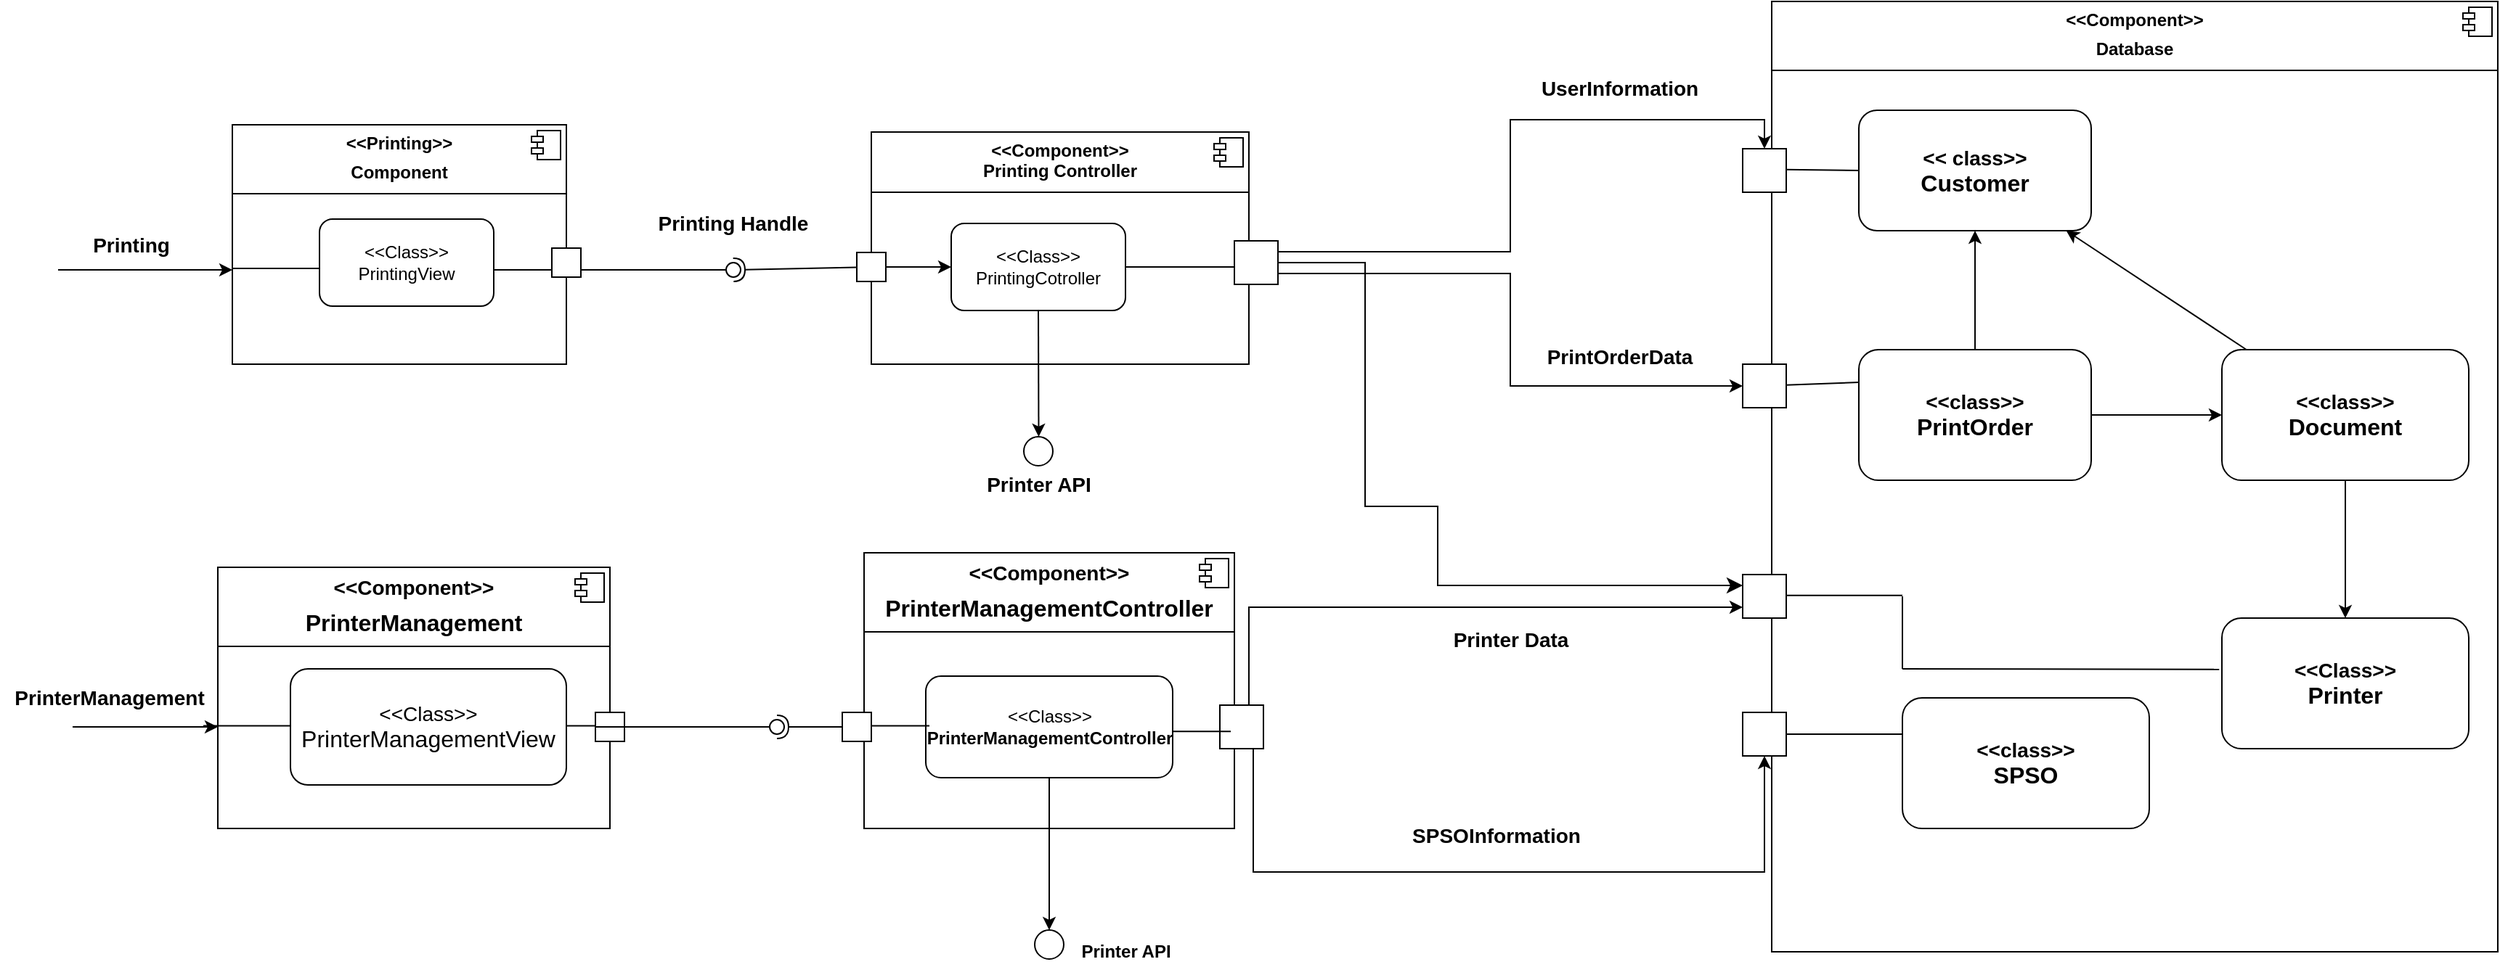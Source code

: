 <mxfile version="24.8.4">
  <diagram name="Page-1" id="5d7acffa-a066-3a61-03fe-96351882024d">
    <mxGraphModel dx="2926" dy="1008" grid="1" gridSize="10" guides="1" tooltips="1" connect="1" arrows="1" fold="1" page="1" pageScale="1" pageWidth="1100" pageHeight="850" background="#ffffff" math="0" shadow="0">
      <root>
        <mxCell id="0" />
        <mxCell id="1" parent="0" />
        <mxCell id="aN5ZnmayPE5M_bF5A8uI-13" value="&lt;p style=&quot;margin:0px;margin-top:6px;text-align:center;&quot;&gt;&lt;b&gt;&amp;lt;&amp;lt;Printing&amp;gt;&amp;gt;&lt;/b&gt;&lt;/p&gt;&lt;p style=&quot;margin:0px;margin-top:6px;text-align:center;&quot;&gt;&lt;b&gt;Component&lt;/b&gt;&lt;/p&gt;&lt;hr size=&quot;1&quot; style=&quot;border-style:solid;&quot;&gt;&lt;p style=&quot;margin:0px;margin-left:8px;&quot;&gt;&lt;br&gt;&lt;/p&gt;" style="align=left;overflow=fill;html=1;dropTarget=0;whiteSpace=wrap;" parent="1" vertex="1">
          <mxGeometry x="130" y="235" width="230" height="165" as="geometry" />
        </mxCell>
        <mxCell id="aN5ZnmayPE5M_bF5A8uI-14" value="" style="shape=component;jettyWidth=8;jettyHeight=4;" parent="aN5ZnmayPE5M_bF5A8uI-13" vertex="1">
          <mxGeometry x="1" width="20" height="20" relative="1" as="geometry">
            <mxPoint x="-24" y="4" as="offset" />
          </mxGeometry>
        </mxCell>
        <mxCell id="aN5ZnmayPE5M_bF5A8uI-16" value="&amp;lt;&amp;lt;Class&amp;gt;&amp;gt;&lt;div&gt;PrintingView&lt;/div&gt;" style="rounded=1;whiteSpace=wrap;html=1;" parent="1" vertex="1">
          <mxGeometry x="190" y="300" width="120" height="60" as="geometry" />
        </mxCell>
        <mxCell id="aN5ZnmayPE5M_bF5A8uI-34" value="" style="ellipse;whiteSpace=wrap;html=1;align=center;aspect=fixed;fillColor=none;strokeColor=none;resizable=0;perimeter=centerPerimeter;rotatable=0;allowArrows=0;points=[];outlineConnect=1;" parent="1" vertex="1">
          <mxGeometry x="480" y="335" width="10" height="10" as="geometry" />
        </mxCell>
        <mxCell id="aN5ZnmayPE5M_bF5A8uI-40" value="" style="rounded=0;orthogonalLoop=1;jettySize=auto;html=1;endArrow=halfCircle;endFill=0;endSize=6;strokeWidth=1;sketch=0;" parent="1" source="aN5ZnmayPE5M_bF5A8uI-62" target="aN5ZnmayPE5M_bF5A8uI-42" edge="1">
          <mxGeometry relative="1" as="geometry">
            <mxPoint x="550" y="335" as="sourcePoint" />
          </mxGeometry>
        </mxCell>
        <mxCell id="aN5ZnmayPE5M_bF5A8uI-41" value="" style="rounded=0;orthogonalLoop=1;jettySize=auto;html=1;endArrow=oval;endFill=0;sketch=0;sourcePerimeterSpacing=0;targetPerimeterSpacing=0;endSize=10;" parent="1" source="aN5ZnmayPE5M_bF5A8uI-24" target="aN5ZnmayPE5M_bF5A8uI-42" edge="1">
          <mxGeometry relative="1" as="geometry">
            <mxPoint x="455" y="335" as="sourcePoint" />
          </mxGeometry>
        </mxCell>
        <mxCell id="aN5ZnmayPE5M_bF5A8uI-42" value="" style="ellipse;whiteSpace=wrap;html=1;align=center;aspect=fixed;fillColor=none;strokeColor=none;resizable=0;perimeter=centerPerimeter;rotatable=0;allowArrows=0;points=[];outlineConnect=1;" parent="1" vertex="1">
          <mxGeometry x="470" y="330" width="10" height="10" as="geometry" />
        </mxCell>
        <mxCell id="aN5ZnmayPE5M_bF5A8uI-24" value="" style="line;strokeWidth=1;rotatable=0;dashed=0;labelPosition=right;align=left;verticalAlign=middle;spacingTop=0;spacingLeft=6;points=[];portConstraint=eastwest;" parent="1" vertex="1">
          <mxGeometry x="310" y="270" width="130" height="130" as="geometry" />
        </mxCell>
        <mxCell id="aN5ZnmayPE5M_bF5A8uI-44" style="edgeStyle=none;rounded=0;orthogonalLoop=1;jettySize=auto;html=1;exitX=0.5;exitY=1;exitDx=0;exitDy=0;" parent="1" source="aN5ZnmayPE5M_bF5A8uI-16" target="aN5ZnmayPE5M_bF5A8uI-16" edge="1">
          <mxGeometry relative="1" as="geometry" />
        </mxCell>
        <mxCell id="aN5ZnmayPE5M_bF5A8uI-46" value="" style="endArrow=none;html=1;rounded=0;" parent="1" edge="1">
          <mxGeometry width="50" height="50" relative="1" as="geometry">
            <mxPoint x="130" y="334" as="sourcePoint" />
            <mxPoint x="190" y="334" as="targetPoint" />
          </mxGeometry>
        </mxCell>
        <mxCell id="aN5ZnmayPE5M_bF5A8uI-47" value="" style="endArrow=classic;html=1;rounded=0;" parent="1" edge="1">
          <mxGeometry width="50" height="50" relative="1" as="geometry">
            <mxPoint x="10" y="335" as="sourcePoint" />
            <mxPoint x="130" y="335" as="targetPoint" />
          </mxGeometry>
        </mxCell>
        <mxCell id="aN5ZnmayPE5M_bF5A8uI-50" value="&lt;font style=&quot;font-size: 14px;&quot;&gt;&lt;b&gt;Printing&lt;/b&gt;&lt;/font&gt;" style="text;html=1;align=center;verticalAlign=middle;resizable=0;points=[];autosize=1;strokeColor=none;fillColor=none;" parent="1" vertex="1">
          <mxGeometry x="20" y="302.5" width="80" height="30" as="geometry" />
        </mxCell>
        <mxCell id="aN5ZnmayPE5M_bF5A8uI-51" value="&lt;font style=&quot;font-size: 14px;&quot;&gt;&lt;b&gt;Printing Handle&lt;/b&gt;&lt;/font&gt;" style="text;html=1;align=center;verticalAlign=middle;whiteSpace=wrap;rounded=0;" parent="1" vertex="1">
          <mxGeometry x="420" y="288" width="110" height="30" as="geometry" />
        </mxCell>
        <mxCell id="aN5ZnmayPE5M_bF5A8uI-52" value="" style="rounded=0;whiteSpace=wrap;html=1;" parent="1" vertex="1">
          <mxGeometry x="350" y="320" width="20" height="20" as="geometry" />
        </mxCell>
        <mxCell id="aN5ZnmayPE5M_bF5A8uI-58" value="&lt;p style=&quot;margin:0px;margin-top:6px;text-align:center;&quot;&gt;&lt;b&gt;&amp;lt;&amp;lt;Component&amp;gt;&amp;gt;&lt;br&gt;Printing Controller&lt;/b&gt;&lt;/p&gt;&lt;hr size=&quot;1&quot; style=&quot;border-style:solid;&quot;&gt;&lt;p style=&quot;margin:0px;margin-left:8px;&quot;&gt;&lt;br&gt;&lt;br&gt;&lt;/p&gt;" style="align=left;overflow=fill;html=1;dropTarget=0;whiteSpace=wrap;" parent="1" vertex="1">
          <mxGeometry x="570" y="240" width="260" height="160" as="geometry" />
        </mxCell>
        <mxCell id="aN5ZnmayPE5M_bF5A8uI-59" value="" style="shape=component;jettyWidth=8;jettyHeight=4;" parent="aN5ZnmayPE5M_bF5A8uI-58" vertex="1">
          <mxGeometry x="1" width="20" height="20" relative="1" as="geometry">
            <mxPoint x="-24" y="4" as="offset" />
          </mxGeometry>
        </mxCell>
        <mxCell id="aN5ZnmayPE5M_bF5A8uI-70" value="" style="edgeStyle=none;rounded=0;orthogonalLoop=1;jettySize=auto;html=1;" parent="1" source="aN5ZnmayPE5M_bF5A8uI-62" target="aN5ZnmayPE5M_bF5A8uI-63" edge="1">
          <mxGeometry relative="1" as="geometry" />
        </mxCell>
        <mxCell id="aN5ZnmayPE5M_bF5A8uI-62" value="" style="whiteSpace=wrap;html=1;aspect=fixed;" parent="1" vertex="1">
          <mxGeometry x="560" y="323" width="20" height="20" as="geometry" />
        </mxCell>
        <mxCell id="aN5ZnmayPE5M_bF5A8uI-71" style="edgeStyle=none;rounded=0;orthogonalLoop=1;jettySize=auto;html=1;exitX=0.5;exitY=1;exitDx=0;exitDy=0;" parent="1" source="aN5ZnmayPE5M_bF5A8uI-63" edge="1">
          <mxGeometry relative="1" as="geometry">
            <mxPoint x="685.25" y="450" as="targetPoint" />
          </mxGeometry>
        </mxCell>
        <mxCell id="aN5ZnmayPE5M_bF5A8uI-63" value="&amp;lt;&amp;lt;Class&amp;gt;&amp;gt;&lt;div&gt;PrintingCotroller&lt;/div&gt;" style="rounded=1;whiteSpace=wrap;html=1;" parent="1" vertex="1">
          <mxGeometry x="625" y="303" width="120" height="60" as="geometry" />
        </mxCell>
        <mxCell id="aN5ZnmayPE5M_bF5A8uI-72" value="" style="ellipse;whiteSpace=wrap;html=1;aspect=fixed;" parent="1" vertex="1">
          <mxGeometry x="675" y="450" width="20" height="20" as="geometry" />
        </mxCell>
        <mxCell id="aN5ZnmayPE5M_bF5A8uI-75" value="&lt;font style=&quot;font-size: 14px;&quot;&gt;&lt;b&gt;Printer API&lt;/b&gt;&lt;/font&gt;&lt;div&gt;&lt;br&gt;&lt;/div&gt;" style="text;html=1;align=center;verticalAlign=middle;resizable=0;points=[];autosize=1;strokeColor=none;fillColor=none;" parent="1" vertex="1">
          <mxGeometry x="635" y="470" width="100" height="40" as="geometry" />
        </mxCell>
        <mxCell id="aN5ZnmayPE5M_bF5A8uI-76" value="&lt;p style=&quot;margin:0px;margin-top:6px;text-align:center;&quot;&gt;&lt;b&gt;&amp;lt;&amp;lt;Component&amp;gt;&amp;gt;&lt;/b&gt;&lt;/p&gt;&lt;p style=&quot;margin:0px;margin-top:6px;text-align:center;&quot;&gt;&lt;b&gt;Database&lt;/b&gt;&lt;/p&gt;&lt;hr size=&quot;1&quot; style=&quot;border-style:solid;&quot;&gt;&lt;p style=&quot;margin:0px;margin-left:8px;&quot;&gt;&lt;br&gt;&lt;/p&gt;" style="align=left;overflow=fill;html=1;dropTarget=0;whiteSpace=wrap;" parent="1" vertex="1">
          <mxGeometry x="1190" y="150" width="500" height="655" as="geometry" />
        </mxCell>
        <mxCell id="aN5ZnmayPE5M_bF5A8uI-77" value="" style="shape=component;jettyWidth=8;jettyHeight=4;" parent="aN5ZnmayPE5M_bF5A8uI-76" vertex="1">
          <mxGeometry x="1" width="20" height="20" relative="1" as="geometry">
            <mxPoint x="-24" y="4" as="offset" />
          </mxGeometry>
        </mxCell>
        <mxCell id="aN5ZnmayPE5M_bF5A8uI-78" value="&lt;font style=&quot;font-size: 14px;&quot;&gt;&lt;b&gt;&amp;lt;&amp;lt; class&amp;gt;&amp;gt;&lt;/b&gt;&lt;/font&gt;&lt;div&gt;&lt;font size=&quot;3&quot;&gt;&lt;b&gt;Customer&lt;/b&gt;&lt;/font&gt;&lt;/div&gt;" style="rounded=1;whiteSpace=wrap;html=1;" parent="1" vertex="1">
          <mxGeometry x="1250" y="225" width="160" height="83" as="geometry" />
        </mxCell>
        <mxCell id="aN5ZnmayPE5M_bF5A8uI-84" value="" style="edgeStyle=none;rounded=0;orthogonalLoop=1;jettySize=auto;html=1;" parent="1" source="aN5ZnmayPE5M_bF5A8uI-79" target="aN5ZnmayPE5M_bF5A8uI-80" edge="1">
          <mxGeometry relative="1" as="geometry" />
        </mxCell>
        <mxCell id="aN5ZnmayPE5M_bF5A8uI-87" value="" style="edgeStyle=none;rounded=0;orthogonalLoop=1;jettySize=auto;html=1;" parent="1" source="aN5ZnmayPE5M_bF5A8uI-79" target="aN5ZnmayPE5M_bF5A8uI-78" edge="1">
          <mxGeometry relative="1" as="geometry" />
        </mxCell>
        <mxCell id="aN5ZnmayPE5M_bF5A8uI-79" value="&lt;font style=&quot;font-size: 14px;&quot;&gt;&lt;b&gt;&amp;lt;&amp;lt;class&amp;gt;&amp;gt;&lt;/b&gt;&lt;/font&gt;&lt;div&gt;&lt;font size=&quot;3&quot;&gt;&lt;b&gt;PrintOrder&lt;/b&gt;&lt;/font&gt;&lt;/div&gt;" style="rounded=1;whiteSpace=wrap;html=1;" parent="1" vertex="1">
          <mxGeometry x="1250" y="390" width="160" height="90" as="geometry" />
        </mxCell>
        <mxCell id="aN5ZnmayPE5M_bF5A8uI-83" value="" style="edgeStyle=none;rounded=0;orthogonalLoop=1;jettySize=auto;html=1;" parent="1" source="aN5ZnmayPE5M_bF5A8uI-80" target="aN5ZnmayPE5M_bF5A8uI-81" edge="1">
          <mxGeometry relative="1" as="geometry" />
        </mxCell>
        <mxCell id="aN5ZnmayPE5M_bF5A8uI-81" value="&lt;font style=&quot;font-size: 14px;&quot;&gt;&lt;b&gt;&amp;lt;&amp;lt;Class&amp;gt;&amp;gt;&lt;/b&gt;&lt;/font&gt;&lt;div&gt;&lt;font size=&quot;3&quot;&gt;&lt;b&gt;&amp;nbsp;Printer&amp;nbsp;&lt;/b&gt;&lt;/font&gt;&lt;/div&gt;" style="rounded=1;whiteSpace=wrap;html=1;" parent="1" vertex="1">
          <mxGeometry x="1500" y="575" width="170" height="90" as="geometry" />
        </mxCell>
        <mxCell id="aN5ZnmayPE5M_bF5A8uI-82" value="&lt;font style=&quot;font-size: 14px;&quot;&gt;&lt;b&gt;&amp;lt;&amp;lt;class&amp;gt;&amp;gt;&lt;/b&gt;&lt;/font&gt;&lt;div&gt;&lt;font size=&quot;3&quot;&gt;&lt;b&gt;SPSO&lt;/b&gt;&lt;/font&gt;&lt;/div&gt;" style="rounded=1;whiteSpace=wrap;html=1;" parent="1" vertex="1">
          <mxGeometry x="1280" y="630" width="170" height="90" as="geometry" />
        </mxCell>
        <mxCell id="aN5ZnmayPE5M_bF5A8uI-86" value="" style="endArrow=classic;html=1;rounded=0;" parent="1" target="aN5ZnmayPE5M_bF5A8uI-78" edge="1" source="aN5ZnmayPE5M_bF5A8uI-80">
          <mxGeometry width="50" height="50" relative="1" as="geometry">
            <mxPoint x="1580" y="420" as="sourcePoint" />
            <mxPoint x="1630" y="370" as="targetPoint" />
          </mxGeometry>
        </mxCell>
        <mxCell id="7ZzDGmfOAi9VE80Mxw9e-3" value="" style="endArrow=classic;html=1;rounded=0;" edge="1" parent="1">
          <mxGeometry width="50" height="50" relative="1" as="geometry">
            <mxPoint x="20" y="650" as="sourcePoint" />
            <mxPoint x="120" y="650" as="targetPoint" />
          </mxGeometry>
        </mxCell>
        <mxCell id="7ZzDGmfOAi9VE80Mxw9e-4" value="&lt;p style=&quot;margin:0px;margin-top:6px;text-align:center;&quot;&gt;&lt;b&gt;&lt;font style=&quot;font-size: 14px;&quot;&gt;&amp;lt;&amp;lt;Component&amp;gt;&amp;gt;&lt;/font&gt;&lt;/b&gt;&lt;/p&gt;&lt;p style=&quot;margin:0px;margin-top:6px;text-align:center;&quot;&gt;&lt;font size=&quot;3&quot; style=&quot;&quot;&gt;&lt;b style=&quot;&quot;&gt;PrinterManagement&lt;/b&gt;&lt;/font&gt;&lt;/p&gt;&lt;hr size=&quot;1&quot; style=&quot;border-style:solid;&quot;&gt;&lt;p style=&quot;margin:0px;margin-left:8px;&quot;&gt;&lt;font size=&quot;3&quot;&gt;&lt;span style=&quot;white-space: pre;&quot;&gt;&#x9;&lt;/span&gt;&lt;span style=&quot;white-space: pre;&quot;&gt;&#x9;&lt;/span&gt;&lt;span style=&quot;white-space: pre;&quot;&gt;&#x9;&lt;/span&gt;&lt;/font&gt;&lt;br&gt;&lt;/p&gt;" style="align=left;overflow=fill;html=1;dropTarget=0;whiteSpace=wrap;" vertex="1" parent="1">
          <mxGeometry x="120" y="540" width="270" height="180" as="geometry" />
        </mxCell>
        <mxCell id="7ZzDGmfOAi9VE80Mxw9e-5" value="" style="shape=component;jettyWidth=8;jettyHeight=4;" vertex="1" parent="7ZzDGmfOAi9VE80Mxw9e-4">
          <mxGeometry x="1" width="20" height="20" relative="1" as="geometry">
            <mxPoint x="-24" y="4" as="offset" />
          </mxGeometry>
        </mxCell>
        <mxCell id="7ZzDGmfOAi9VE80Mxw9e-6" value="&lt;font style=&quot;font-size: 14px;&quot;&gt;&amp;lt;&amp;lt;Class&amp;gt;&amp;gt;&lt;/font&gt;&lt;div&gt;&lt;font size=&quot;3&quot;&gt;PrinterManagementView&lt;/font&gt;&lt;/div&gt;" style="rounded=1;whiteSpace=wrap;html=1;" vertex="1" parent="1">
          <mxGeometry x="170" y="610" width="190" height="80" as="geometry" />
        </mxCell>
        <mxCell id="7ZzDGmfOAi9VE80Mxw9e-7" value="" style="endArrow=none;html=1;rounded=0;" edge="1" parent="1">
          <mxGeometry width="50" height="50" relative="1" as="geometry">
            <mxPoint x="110" y="649.29" as="sourcePoint" />
            <mxPoint x="170" y="649.29" as="targetPoint" />
          </mxGeometry>
        </mxCell>
        <mxCell id="7ZzDGmfOAi9VE80Mxw9e-9" value="" style="endArrow=none;html=1;rounded=0;" edge="1" parent="1">
          <mxGeometry width="50" height="50" relative="1" as="geometry">
            <mxPoint x="360" y="649.29" as="sourcePoint" />
            <mxPoint x="390" y="649.29" as="targetPoint" />
          </mxGeometry>
        </mxCell>
        <mxCell id="7ZzDGmfOAi9VE80Mxw9e-10" value="" style="whiteSpace=wrap;html=1;aspect=fixed;" vertex="1" parent="1">
          <mxGeometry x="380" y="640" width="20" height="20" as="geometry" />
        </mxCell>
        <mxCell id="7ZzDGmfOAi9VE80Mxw9e-73" value="" style="rounded=0;orthogonalLoop=1;jettySize=auto;html=1;endArrow=halfCircle;endFill=0;endSize=6;strokeWidth=1;sketch=0;" edge="1" parent="1" target="7ZzDGmfOAi9VE80Mxw9e-75" source="7ZzDGmfOAi9VE80Mxw9e-79">
          <mxGeometry relative="1" as="geometry">
            <mxPoint x="560" y="650" as="sourcePoint" />
          </mxGeometry>
        </mxCell>
        <mxCell id="7ZzDGmfOAi9VE80Mxw9e-74" value="" style="rounded=0;orthogonalLoop=1;jettySize=auto;html=1;endArrow=oval;endFill=0;sketch=0;sourcePerimeterSpacing=0;targetPerimeterSpacing=0;endSize=10;exitX=0;exitY=0.5;exitDx=0;exitDy=0;" edge="1" parent="1" target="7ZzDGmfOAi9VE80Mxw9e-75" source="7ZzDGmfOAi9VE80Mxw9e-10">
          <mxGeometry relative="1" as="geometry">
            <mxPoint x="405" y="645" as="sourcePoint" />
          </mxGeometry>
        </mxCell>
        <mxCell id="7ZzDGmfOAi9VE80Mxw9e-75" value="" style="ellipse;whiteSpace=wrap;html=1;align=center;aspect=fixed;fillColor=none;strokeColor=none;resizable=0;perimeter=centerPerimeter;rotatable=0;allowArrows=0;points=[];outlineConnect=1;" vertex="1" parent="1">
          <mxGeometry x="500" y="645" width="10" height="10" as="geometry" />
        </mxCell>
        <mxCell id="7ZzDGmfOAi9VE80Mxw9e-76" value="&lt;p style=&quot;margin:0px;margin-top:6px;text-align:center;&quot;&gt;&lt;font style=&quot;font-size: 14px;&quot;&gt;&lt;b&gt;&amp;lt;&amp;lt;Component&amp;gt;&amp;gt;&lt;/b&gt;&lt;/font&gt;&lt;/p&gt;&lt;p style=&quot;margin:0px;margin-top:6px;text-align:center;&quot;&gt;&lt;font style=&quot;&quot; size=&quot;3&quot;&gt;&lt;b&gt;PrinterManagementController&lt;/b&gt;&lt;/font&gt;&lt;/p&gt;&lt;hr size=&quot;1&quot; style=&quot;border-style:solid;&quot;&gt;&lt;p style=&quot;margin:0px;margin-left:8px;&quot;&gt;&lt;br&gt;&lt;/p&gt;" style="align=left;overflow=fill;html=1;dropTarget=0;whiteSpace=wrap;" vertex="1" parent="1">
          <mxGeometry x="565" y="530" width="255" height="190" as="geometry" />
        </mxCell>
        <mxCell id="7ZzDGmfOAi9VE80Mxw9e-77" value="" style="shape=component;jettyWidth=8;jettyHeight=4;" vertex="1" parent="7ZzDGmfOAi9VE80Mxw9e-76">
          <mxGeometry x="1" width="20" height="20" relative="1" as="geometry">
            <mxPoint x="-24" y="4" as="offset" />
          </mxGeometry>
        </mxCell>
        <mxCell id="7ZzDGmfOAi9VE80Mxw9e-78" style="edgeStyle=orthogonalEdgeStyle;rounded=0;orthogonalLoop=1;jettySize=auto;html=1;exitX=0.5;exitY=1;exitDx=0;exitDy=0;" edge="1" parent="1" source="7ZzDGmfOAi9VE80Mxw9e-76" target="7ZzDGmfOAi9VE80Mxw9e-76">
          <mxGeometry relative="1" as="geometry" />
        </mxCell>
        <mxCell id="7ZzDGmfOAi9VE80Mxw9e-82" value="" style="rounded=0;orthogonalLoop=1;jettySize=auto;html=1;endArrow=halfCircle;endFill=0;endSize=6;strokeWidth=1;sketch=0;" edge="1" parent="1" target="7ZzDGmfOAi9VE80Mxw9e-79">
          <mxGeometry relative="1" as="geometry">
            <mxPoint x="560" y="650" as="sourcePoint" />
            <mxPoint x="505" y="650" as="targetPoint" />
          </mxGeometry>
        </mxCell>
        <mxCell id="7ZzDGmfOAi9VE80Mxw9e-79" value="" style="whiteSpace=wrap;html=1;aspect=fixed;" vertex="1" parent="1">
          <mxGeometry x="550" y="640" width="20" height="20" as="geometry" />
        </mxCell>
        <mxCell id="7ZzDGmfOAi9VE80Mxw9e-87" style="edgeStyle=orthogonalEdgeStyle;rounded=0;orthogonalLoop=1;jettySize=auto;html=1;exitX=0.5;exitY=1;exitDx=0;exitDy=0;" edge="1" parent="1" source="7ZzDGmfOAi9VE80Mxw9e-88">
          <mxGeometry relative="1" as="geometry">
            <mxPoint x="693" y="790.0" as="targetPoint" />
          </mxGeometry>
        </mxCell>
        <mxCell id="7ZzDGmfOAi9VE80Mxw9e-83" value="&amp;lt;&amp;lt;Class&amp;gt;&amp;gt;&lt;div&gt;&lt;b style=&quot;&quot;&gt;&lt;font style=&quot;font-size: 12px;&quot;&gt;PrinterManagementController&lt;/font&gt;&lt;/b&gt;&lt;/div&gt;" style="rounded=1;whiteSpace=wrap;html=1;" vertex="1" parent="1">
          <mxGeometry x="607.5" y="615" width="170" height="70" as="geometry" />
        </mxCell>
        <mxCell id="7ZzDGmfOAi9VE80Mxw9e-85" value="" style="endArrow=none;html=1;rounded=0;" edge="1" parent="1">
          <mxGeometry width="50" height="50" relative="1" as="geometry">
            <mxPoint x="570" y="649.29" as="sourcePoint" />
            <mxPoint x="610" y="649.29" as="targetPoint" />
          </mxGeometry>
        </mxCell>
        <mxCell id="7ZzDGmfOAi9VE80Mxw9e-93" value="" style="edgeStyle=orthogonalEdgeStyle;rounded=0;orthogonalLoop=1;jettySize=auto;html=1;exitX=0.5;exitY=1;exitDx=0;exitDy=0;" edge="1" parent="1" source="7ZzDGmfOAi9VE80Mxw9e-83" target="7ZzDGmfOAi9VE80Mxw9e-88">
          <mxGeometry relative="1" as="geometry">
            <mxPoint x="693" y="790.0" as="targetPoint" />
            <mxPoint x="693" y="685" as="sourcePoint" />
          </mxGeometry>
        </mxCell>
        <mxCell id="7ZzDGmfOAi9VE80Mxw9e-88" value="" style="ellipse;whiteSpace=wrap;html=1;aspect=fixed;" vertex="1" parent="1">
          <mxGeometry x="682.5" y="790" width="20" height="20" as="geometry" />
        </mxCell>
        <mxCell id="7ZzDGmfOAi9VE80Mxw9e-94" value="&lt;b&gt;Printer API&lt;/b&gt;" style="text;html=1;align=center;verticalAlign=middle;resizable=0;points=[];autosize=1;strokeColor=none;fillColor=none;" vertex="1" parent="1">
          <mxGeometry x="700" y="790" width="90" height="30" as="geometry" />
        </mxCell>
        <mxCell id="7ZzDGmfOAi9VE80Mxw9e-150" style="edgeStyle=orthogonalEdgeStyle;rounded=0;orthogonalLoop=1;jettySize=auto;html=1;exitX=1;exitY=0.25;exitDx=0;exitDy=0;entryX=0.5;entryY=0;entryDx=0;entryDy=0;" edge="1" parent="1" source="7ZzDGmfOAi9VE80Mxw9e-96" target="7ZzDGmfOAi9VE80Mxw9e-105">
          <mxGeometry relative="1" as="geometry" />
        </mxCell>
        <mxCell id="7ZzDGmfOAi9VE80Mxw9e-159" style="edgeStyle=orthogonalEdgeStyle;rounded=0;orthogonalLoop=1;jettySize=auto;html=1;exitX=1;exitY=0.75;exitDx=0;exitDy=0;entryX=0;entryY=0.5;entryDx=0;entryDy=0;" edge="1" parent="1" source="7ZzDGmfOAi9VE80Mxw9e-96" target="7ZzDGmfOAi9VE80Mxw9e-111">
          <mxGeometry relative="1" as="geometry" />
        </mxCell>
        <mxCell id="7ZzDGmfOAi9VE80Mxw9e-96" value="" style="whiteSpace=wrap;html=1;aspect=fixed;" vertex="1" parent="1">
          <mxGeometry x="820" y="315" width="30" height="30" as="geometry" />
        </mxCell>
        <mxCell id="7ZzDGmfOAi9VE80Mxw9e-123" style="edgeStyle=orthogonalEdgeStyle;rounded=0;orthogonalLoop=1;jettySize=auto;html=1;entryX=0.5;entryY=1;entryDx=0;entryDy=0;exitX=0.5;exitY=1;exitDx=0;exitDy=0;" edge="1" parent="1" source="7ZzDGmfOAi9VE80Mxw9e-98" target="7ZzDGmfOAi9VE80Mxw9e-114">
          <mxGeometry relative="1" as="geometry">
            <mxPoint x="850" y="650" as="sourcePoint" />
            <Array as="points">
              <mxPoint x="833" y="665" />
              <mxPoint x="833" y="750" />
              <mxPoint x="1185" y="750" />
            </Array>
          </mxGeometry>
        </mxCell>
        <mxCell id="7ZzDGmfOAi9VE80Mxw9e-125" style="edgeStyle=orthogonalEdgeStyle;rounded=0;orthogonalLoop=1;jettySize=auto;html=1;exitX=1;exitY=0.25;exitDx=0;exitDy=0;entryX=0;entryY=0.75;entryDx=0;entryDy=0;" edge="1" parent="1" source="7ZzDGmfOAi9VE80Mxw9e-98" target="7ZzDGmfOAi9VE80Mxw9e-118">
          <mxGeometry relative="1" as="geometry">
            <Array as="points">
              <mxPoint x="830" y="643" />
              <mxPoint x="830" y="568" />
            </Array>
          </mxGeometry>
        </mxCell>
        <mxCell id="7ZzDGmfOAi9VE80Mxw9e-98" value="" style="whiteSpace=wrap;html=1;aspect=fixed;" vertex="1" parent="1">
          <mxGeometry x="810" y="635" width="30" height="30" as="geometry" />
        </mxCell>
        <mxCell id="7ZzDGmfOAi9VE80Mxw9e-105" value="" style="whiteSpace=wrap;html=1;aspect=fixed;" vertex="1" parent="1">
          <mxGeometry x="1170" y="251.5" width="30" height="30" as="geometry" />
        </mxCell>
        <mxCell id="7ZzDGmfOAi9VE80Mxw9e-111" value="" style="whiteSpace=wrap;html=1;aspect=fixed;" vertex="1" parent="1">
          <mxGeometry x="1170" y="400" width="30" height="30" as="geometry" />
        </mxCell>
        <mxCell id="7ZzDGmfOAi9VE80Mxw9e-114" value="" style="whiteSpace=wrap;html=1;aspect=fixed;" vertex="1" parent="1">
          <mxGeometry x="1170" y="640" width="30" height="30" as="geometry" />
        </mxCell>
        <mxCell id="7ZzDGmfOAi9VE80Mxw9e-118" value="" style="whiteSpace=wrap;html=1;aspect=fixed;" vertex="1" parent="1">
          <mxGeometry x="1170" y="545" width="30" height="30" as="geometry" />
        </mxCell>
        <mxCell id="7ZzDGmfOAi9VE80Mxw9e-124" value="" style="endArrow=none;html=1;rounded=0;" edge="1" parent="1">
          <mxGeometry width="50" height="50" relative="1" as="geometry">
            <mxPoint x="777.5" y="653.18" as="sourcePoint" />
            <mxPoint x="817.5" y="653.18" as="targetPoint" />
          </mxGeometry>
        </mxCell>
        <mxCell id="7ZzDGmfOAi9VE80Mxw9e-127" value="&lt;font style=&quot;font-size: 14px;&quot;&gt;&lt;b&gt;SPSOInformation&lt;/b&gt;&lt;/font&gt;" style="text;html=1;align=center;verticalAlign=middle;resizable=0;points=[];autosize=1;strokeColor=none;fillColor=none;" vertex="1" parent="1">
          <mxGeometry x="930" y="710" width="140" height="30" as="geometry" />
        </mxCell>
        <mxCell id="7ZzDGmfOAi9VE80Mxw9e-128" value="&lt;font style=&quot;font-size: 14px;&quot;&gt;&lt;b&gt;Printer Data&lt;/b&gt;&lt;/font&gt;" style="text;html=1;align=center;verticalAlign=middle;resizable=0;points=[];autosize=1;strokeColor=none;fillColor=none;" vertex="1" parent="1">
          <mxGeometry x="960" y="575" width="100" height="30" as="geometry" />
        </mxCell>
        <mxCell id="7ZzDGmfOAi9VE80Mxw9e-136" value="" style="edgeStyle=segmentEdgeStyle;endArrow=classic;html=1;curved=0;rounded=0;endSize=8;startSize=8;sourcePerimeterSpacing=0;targetPerimeterSpacing=0;entryX=0;entryY=0.25;entryDx=0;entryDy=0;exitX=1;exitY=0.75;exitDx=0;exitDy=0;" edge="1" parent="1" source="7ZzDGmfOAi9VE80Mxw9e-96" target="7ZzDGmfOAi9VE80Mxw9e-118">
          <mxGeometry width="100" relative="1" as="geometry">
            <mxPoint x="910" y="458" as="sourcePoint" />
            <mxPoint x="1010" y="497.5" as="targetPoint" />
            <Array as="points">
              <mxPoint x="850" y="330" />
              <mxPoint x="910" y="330" />
              <mxPoint x="910" y="498" />
              <mxPoint x="960" y="498" />
              <mxPoint x="960" y="553" />
            </Array>
          </mxGeometry>
        </mxCell>
        <mxCell id="7ZzDGmfOAi9VE80Mxw9e-144" value="" style="ellipse;whiteSpace=wrap;html=1;align=center;aspect=fixed;fillColor=none;strokeColor=none;resizable=0;perimeter=centerPerimeter;rotatable=0;allowArrows=0;points=[];outlineConnect=1;" vertex="1" parent="1">
          <mxGeometry x="855" y="450" width="10" height="10" as="geometry" />
        </mxCell>
        <mxCell id="7ZzDGmfOAi9VE80Mxw9e-151" value="&lt;b&gt;&lt;font style=&quot;font-size: 14px;&quot;&gt;UserInformation&lt;/font&gt;&lt;/b&gt;" style="text;html=1;align=center;verticalAlign=middle;resizable=0;points=[];autosize=1;strokeColor=none;fillColor=none;" vertex="1" parent="1">
          <mxGeometry x="1020" y="195" width="130" height="30" as="geometry" />
        </mxCell>
        <mxCell id="7ZzDGmfOAi9VE80Mxw9e-153" value="&lt;font style=&quot;font-size: 14px;&quot;&gt;&lt;b&gt;PrintOrderData&lt;/b&gt;&lt;/font&gt;" style="text;html=1;align=center;verticalAlign=middle;resizable=0;points=[];autosize=1;strokeColor=none;fillColor=none;" vertex="1" parent="1">
          <mxGeometry x="1025" y="380" width="120" height="30" as="geometry" />
        </mxCell>
        <mxCell id="7ZzDGmfOAi9VE80Mxw9e-154" value="&lt;font style=&quot;font-size: 14px;&quot;&gt;&lt;b&gt;PrinterManagement&lt;/b&gt;&lt;/font&gt;" style="text;html=1;align=center;verticalAlign=middle;resizable=0;points=[];autosize=1;strokeColor=none;fillColor=none;" vertex="1" parent="1">
          <mxGeometry x="-30" y="615" width="150" height="30" as="geometry" />
        </mxCell>
        <mxCell id="7ZzDGmfOAi9VE80Mxw9e-156" value="" style="endArrow=none;html=1;rounded=0;exitX=1;exitY=0.5;exitDx=0;exitDy=0;" edge="1" parent="1" source="aN5ZnmayPE5M_bF5A8uI-63">
          <mxGeometry width="50" height="50" relative="1" as="geometry">
            <mxPoint x="760" y="332.5" as="sourcePoint" />
            <mxPoint x="820" y="333" as="targetPoint" />
          </mxGeometry>
        </mxCell>
        <mxCell id="7ZzDGmfOAi9VE80Mxw9e-158" value="" style="endArrow=none;html=1;rounded=0;entryX=0;entryY=0.5;entryDx=0;entryDy=0;" edge="1" parent="1" target="aN5ZnmayPE5M_bF5A8uI-78">
          <mxGeometry width="50" height="50" relative="1" as="geometry">
            <mxPoint x="1200" y="265.87" as="sourcePoint" />
            <mxPoint x="1240" y="265.87" as="targetPoint" />
          </mxGeometry>
        </mxCell>
        <mxCell id="7ZzDGmfOAi9VE80Mxw9e-163" value="" style="endArrow=classic;html=1;rounded=0;" edge="1" parent="1" target="aN5ZnmayPE5M_bF5A8uI-80">
          <mxGeometry width="50" height="50" relative="1" as="geometry">
            <mxPoint x="1580" y="420" as="sourcePoint" />
            <mxPoint x="1398" y="308" as="targetPoint" />
          </mxGeometry>
        </mxCell>
        <mxCell id="aN5ZnmayPE5M_bF5A8uI-80" value="&lt;font style=&quot;font-size: 14px;&quot;&gt;&lt;b&gt;&amp;lt;&amp;lt;class&amp;gt;&amp;gt;&lt;/b&gt;&lt;/font&gt;&lt;div&gt;&lt;font size=&quot;3&quot; style=&quot;&quot;&gt;&lt;b style=&quot;&quot;&gt;Document&lt;/b&gt;&lt;/font&gt;&lt;/div&gt;" style="rounded=1;whiteSpace=wrap;html=1;" parent="1" vertex="1">
          <mxGeometry x="1500" y="390" width="170" height="90" as="geometry" />
        </mxCell>
        <mxCell id="7ZzDGmfOAi9VE80Mxw9e-164" value="" style="endArrow=none;html=1;rounded=0;entryX=0;entryY=0.25;entryDx=0;entryDy=0;" edge="1" parent="1" target="aN5ZnmayPE5M_bF5A8uI-79">
          <mxGeometry width="50" height="50" relative="1" as="geometry">
            <mxPoint x="1200" y="414.38" as="sourcePoint" />
            <mxPoint x="1240" y="420" as="targetPoint" />
          </mxGeometry>
        </mxCell>
        <mxCell id="7ZzDGmfOAi9VE80Mxw9e-166" value="" style="endArrow=none;html=1;rounded=0;" edge="1" parent="1">
          <mxGeometry width="50" height="50" relative="1" as="geometry">
            <mxPoint x="1200" y="559.38" as="sourcePoint" />
            <mxPoint x="1280" y="559.38" as="targetPoint" />
            <Array as="points">
              <mxPoint x="1230" y="559.38" />
            </Array>
          </mxGeometry>
        </mxCell>
        <mxCell id="7ZzDGmfOAi9VE80Mxw9e-168" value="" style="endArrow=none;html=1;rounded=0;" edge="1" parent="1">
          <mxGeometry width="50" height="50" relative="1" as="geometry">
            <mxPoint x="1280" y="610" as="sourcePoint" />
            <mxPoint x="1280" y="560" as="targetPoint" />
          </mxGeometry>
        </mxCell>
        <mxCell id="7ZzDGmfOAi9VE80Mxw9e-169" value="" style="endArrow=none;html=1;rounded=0;entryX=-0.011;entryY=0.393;entryDx=0;entryDy=0;entryPerimeter=0;" edge="1" parent="1" target="aN5ZnmayPE5M_bF5A8uI-81">
          <mxGeometry width="50" height="50" relative="1" as="geometry">
            <mxPoint x="1280" y="610" as="sourcePoint" />
            <mxPoint x="1470" y="610" as="targetPoint" />
          </mxGeometry>
        </mxCell>
        <mxCell id="7ZzDGmfOAi9VE80Mxw9e-171" value="" style="endArrow=none;html=1;rounded=0;" edge="1" parent="1">
          <mxGeometry width="50" height="50" relative="1" as="geometry">
            <mxPoint x="1200" y="655" as="sourcePoint" />
            <mxPoint x="1280" y="655" as="targetPoint" />
          </mxGeometry>
        </mxCell>
      </root>
    </mxGraphModel>
  </diagram>
</mxfile>
